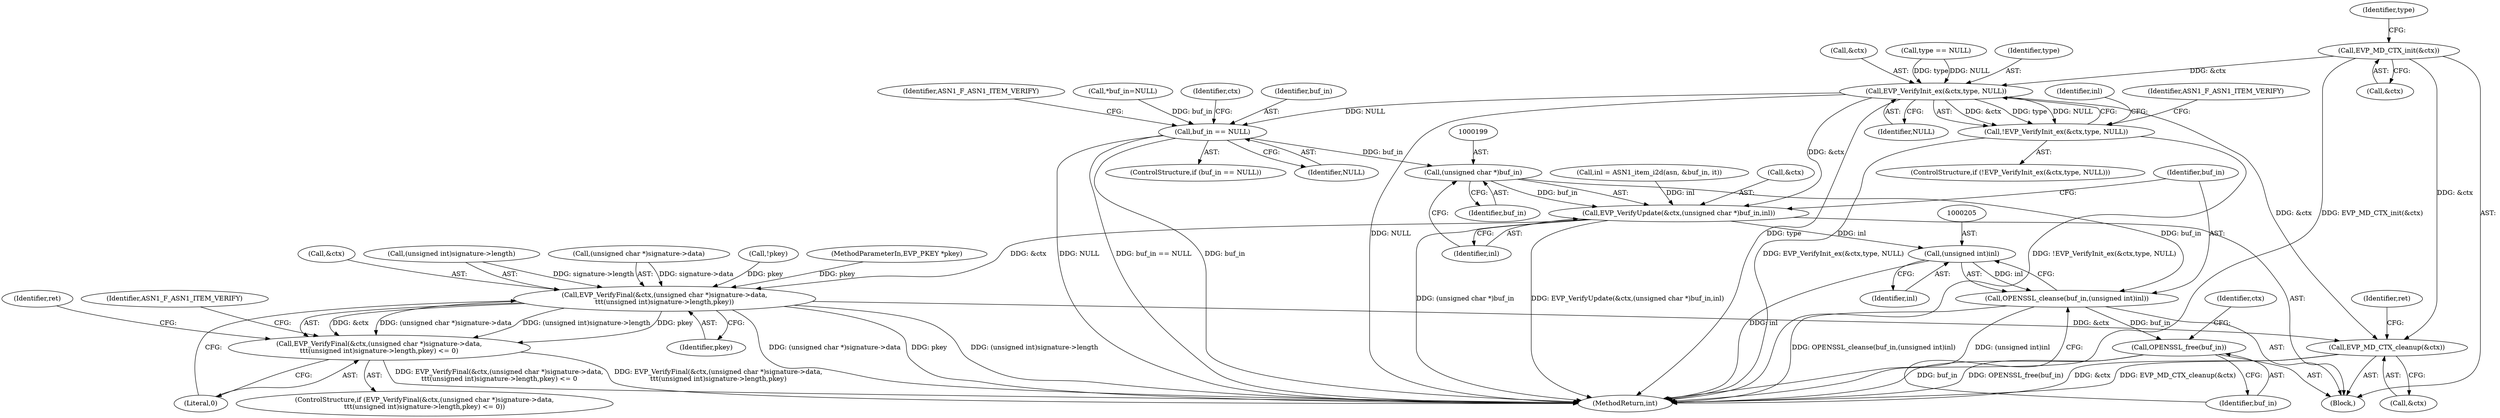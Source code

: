 digraph "0_openssl_ebc71865f0506a293242bd4aec97cdc7a8ef24b0@API" {
"1000138" [label="(Call,EVP_MD_CTX_init(&ctx))"];
"1000166" [label="(Call,EVP_VerifyInit_ex(&ctx,type, NULL))"];
"1000165" [label="(Call,!EVP_VerifyInit_ex(&ctx,type, NULL))"];
"1000187" [label="(Call,buf_in == NULL)"];
"1000198" [label="(Call,(unsigned char *)buf_in)"];
"1000195" [label="(Call,EVP_VerifyUpdate(&ctx,(unsigned char *)buf_in,inl))"];
"1000204" [label="(Call,(unsigned int)inl)"];
"1000202" [label="(Call,OPENSSL_cleanse(buf_in,(unsigned int)inl))"];
"1000207" [label="(Call,OPENSSL_free(buf_in))"];
"1000211" [label="(Call,EVP_VerifyFinal(&ctx,(unsigned char *)signature->data,\n\t\t\t(unsigned int)signature->length,pkey))"];
"1000210" [label="(Call,EVP_VerifyFinal(&ctx,(unsigned char *)signature->data,\n\t\t\t(unsigned int)signature->length,pkey) <= 0)"];
"1000238" [label="(Call,EVP_MD_CTX_cleanup(&ctx))"];
"1000204" [label="(Call,(unsigned int)inl)"];
"1000238" [label="(Call,EVP_MD_CTX_cleanup(&ctx))"];
"1000197" [label="(Identifier,ctx)"];
"1000164" [label="(ControlStructure,if (!EVP_VerifyInit_ex(&ctx,type, NULL)))"];
"1000225" [label="(Literal,0)"];
"1000138" [label="(Call,EVP_MD_CTX_init(&ctx))"];
"1000170" [label="(Identifier,NULL)"];
"1000165" [label="(Call,!EVP_VerifyInit_ex(&ctx,type, NULL))"];
"1000239" [label="(Call,&ctx)"];
"1000210" [label="(Call,EVP_VerifyFinal(&ctx,(unsigned char *)signature->data,\n\t\t\t(unsigned int)signature->length,pkey) <= 0)"];
"1000203" [label="(Identifier,buf_in)"];
"1000195" [label="(Call,EVP_VerifyUpdate(&ctx,(unsigned char *)buf_in,inl))"];
"1000180" [label="(Identifier,inl)"];
"1000201" [label="(Identifier,inl)"];
"1000202" [label="(Call,OPENSSL_cleanse(buf_in,(unsigned int)inl))"];
"1000213" [label="(Identifier,ctx)"];
"1000219" [label="(Call,(unsigned int)signature->length)"];
"1000173" [label="(Identifier,ASN1_F_ASN1_ITEM_VERIFY)"];
"1000198" [label="(Call,(unsigned char *)buf_in)"];
"1000179" [label="(Call,inl = ASN1_item_i2d(asn, &buf_in, it))"];
"1000228" [label="(Identifier,ASN1_F_ASN1_ITEM_VERIFY)"];
"1000224" [label="(Identifier,pkey)"];
"1000166" [label="(Call,EVP_VerifyInit_ex(&ctx,type, NULL))"];
"1000200" [label="(Identifier,buf_in)"];
"1000189" [label="(Identifier,NULL)"];
"1000214" [label="(Call,(unsigned char *)signature->data)"];
"1000209" [label="(ControlStructure,if (EVP_VerifyFinal(&ctx,(unsigned char *)signature->data,\n\t\t\t(unsigned int)signature->length,pkey) <= 0))"];
"1000207" [label="(Call,OPENSSL_free(buf_in))"];
"1000129" [label="(Call,!pkey)"];
"1000167" [label="(Call,&ctx)"];
"1000188" [label="(Identifier,buf_in)"];
"1000110" [label="(Block,)"];
"1000187" [label="(Call,buf_in == NULL)"];
"1000109" [label="(MethodParameterIn,EVP_PKEY *pkey)"];
"1000235" [label="(Identifier,ret)"];
"1000192" [label="(Identifier,ASN1_F_ASN1_ITEM_VERIFY)"];
"1000211" [label="(Call,EVP_VerifyFinal(&ctx,(unsigned char *)signature->data,\n\t\t\t(unsigned int)signature->length,pkey))"];
"1000142" [label="(Call,type == NULL)"];
"1000117" [label="(Call,*buf_in=NULL)"];
"1000169" [label="(Identifier,type)"];
"1000242" [label="(Identifier,ret)"];
"1000206" [label="(Identifier,inl)"];
"1000143" [label="(Identifier,type)"];
"1000208" [label="(Identifier,buf_in)"];
"1000139" [label="(Call,&ctx)"];
"1000243" [label="(MethodReturn,int)"];
"1000186" [label="(ControlStructure,if (buf_in == NULL))"];
"1000212" [label="(Call,&ctx)"];
"1000196" [label="(Call,&ctx)"];
"1000138" -> "1000110"  [label="AST: "];
"1000138" -> "1000139"  [label="CFG: "];
"1000139" -> "1000138"  [label="AST: "];
"1000143" -> "1000138"  [label="CFG: "];
"1000138" -> "1000243"  [label="DDG: EVP_MD_CTX_init(&ctx)"];
"1000138" -> "1000166"  [label="DDG: &ctx"];
"1000138" -> "1000238"  [label="DDG: &ctx"];
"1000166" -> "1000165"  [label="AST: "];
"1000166" -> "1000170"  [label="CFG: "];
"1000167" -> "1000166"  [label="AST: "];
"1000169" -> "1000166"  [label="AST: "];
"1000170" -> "1000166"  [label="AST: "];
"1000165" -> "1000166"  [label="CFG: "];
"1000166" -> "1000243"  [label="DDG: NULL"];
"1000166" -> "1000243"  [label="DDG: type"];
"1000166" -> "1000165"  [label="DDG: &ctx"];
"1000166" -> "1000165"  [label="DDG: type"];
"1000166" -> "1000165"  [label="DDG: NULL"];
"1000142" -> "1000166"  [label="DDG: type"];
"1000142" -> "1000166"  [label="DDG: NULL"];
"1000166" -> "1000187"  [label="DDG: NULL"];
"1000166" -> "1000195"  [label="DDG: &ctx"];
"1000166" -> "1000238"  [label="DDG: &ctx"];
"1000165" -> "1000164"  [label="AST: "];
"1000173" -> "1000165"  [label="CFG: "];
"1000180" -> "1000165"  [label="CFG: "];
"1000165" -> "1000243"  [label="DDG: EVP_VerifyInit_ex(&ctx,type, NULL)"];
"1000165" -> "1000243"  [label="DDG: !EVP_VerifyInit_ex(&ctx,type, NULL)"];
"1000187" -> "1000186"  [label="AST: "];
"1000187" -> "1000189"  [label="CFG: "];
"1000188" -> "1000187"  [label="AST: "];
"1000189" -> "1000187"  [label="AST: "];
"1000192" -> "1000187"  [label="CFG: "];
"1000197" -> "1000187"  [label="CFG: "];
"1000187" -> "1000243"  [label="DDG: buf_in"];
"1000187" -> "1000243"  [label="DDG: buf_in == NULL"];
"1000187" -> "1000243"  [label="DDG: NULL"];
"1000117" -> "1000187"  [label="DDG: buf_in"];
"1000187" -> "1000198"  [label="DDG: buf_in"];
"1000198" -> "1000195"  [label="AST: "];
"1000198" -> "1000200"  [label="CFG: "];
"1000199" -> "1000198"  [label="AST: "];
"1000200" -> "1000198"  [label="AST: "];
"1000201" -> "1000198"  [label="CFG: "];
"1000198" -> "1000195"  [label="DDG: buf_in"];
"1000198" -> "1000202"  [label="DDG: buf_in"];
"1000195" -> "1000110"  [label="AST: "];
"1000195" -> "1000201"  [label="CFG: "];
"1000196" -> "1000195"  [label="AST: "];
"1000201" -> "1000195"  [label="AST: "];
"1000203" -> "1000195"  [label="CFG: "];
"1000195" -> "1000243"  [label="DDG: EVP_VerifyUpdate(&ctx,(unsigned char *)buf_in,inl)"];
"1000195" -> "1000243"  [label="DDG: (unsigned char *)buf_in"];
"1000179" -> "1000195"  [label="DDG: inl"];
"1000195" -> "1000204"  [label="DDG: inl"];
"1000195" -> "1000211"  [label="DDG: &ctx"];
"1000204" -> "1000202"  [label="AST: "];
"1000204" -> "1000206"  [label="CFG: "];
"1000205" -> "1000204"  [label="AST: "];
"1000206" -> "1000204"  [label="AST: "];
"1000202" -> "1000204"  [label="CFG: "];
"1000204" -> "1000243"  [label="DDG: inl"];
"1000204" -> "1000202"  [label="DDG: inl"];
"1000202" -> "1000110"  [label="AST: "];
"1000203" -> "1000202"  [label="AST: "];
"1000208" -> "1000202"  [label="CFG: "];
"1000202" -> "1000243"  [label="DDG: OPENSSL_cleanse(buf_in,(unsigned int)inl)"];
"1000202" -> "1000243"  [label="DDG: (unsigned int)inl"];
"1000202" -> "1000207"  [label="DDG: buf_in"];
"1000207" -> "1000110"  [label="AST: "];
"1000207" -> "1000208"  [label="CFG: "];
"1000208" -> "1000207"  [label="AST: "];
"1000213" -> "1000207"  [label="CFG: "];
"1000207" -> "1000243"  [label="DDG: buf_in"];
"1000207" -> "1000243"  [label="DDG: OPENSSL_free(buf_in)"];
"1000211" -> "1000210"  [label="AST: "];
"1000211" -> "1000224"  [label="CFG: "];
"1000212" -> "1000211"  [label="AST: "];
"1000214" -> "1000211"  [label="AST: "];
"1000219" -> "1000211"  [label="AST: "];
"1000224" -> "1000211"  [label="AST: "];
"1000225" -> "1000211"  [label="CFG: "];
"1000211" -> "1000243"  [label="DDG: (unsigned int)signature->length"];
"1000211" -> "1000243"  [label="DDG: (unsigned char *)signature->data"];
"1000211" -> "1000243"  [label="DDG: pkey"];
"1000211" -> "1000210"  [label="DDG: &ctx"];
"1000211" -> "1000210"  [label="DDG: (unsigned char *)signature->data"];
"1000211" -> "1000210"  [label="DDG: (unsigned int)signature->length"];
"1000211" -> "1000210"  [label="DDG: pkey"];
"1000214" -> "1000211"  [label="DDG: signature->data"];
"1000219" -> "1000211"  [label="DDG: signature->length"];
"1000129" -> "1000211"  [label="DDG: pkey"];
"1000109" -> "1000211"  [label="DDG: pkey"];
"1000211" -> "1000238"  [label="DDG: &ctx"];
"1000210" -> "1000209"  [label="AST: "];
"1000210" -> "1000225"  [label="CFG: "];
"1000225" -> "1000210"  [label="AST: "];
"1000228" -> "1000210"  [label="CFG: "];
"1000235" -> "1000210"  [label="CFG: "];
"1000210" -> "1000243"  [label="DDG: EVP_VerifyFinal(&ctx,(unsigned char *)signature->data,\n\t\t\t(unsigned int)signature->length,pkey) <= 0"];
"1000210" -> "1000243"  [label="DDG: EVP_VerifyFinal(&ctx,(unsigned char *)signature->data,\n\t\t\t(unsigned int)signature->length,pkey)"];
"1000238" -> "1000110"  [label="AST: "];
"1000238" -> "1000239"  [label="CFG: "];
"1000239" -> "1000238"  [label="AST: "];
"1000242" -> "1000238"  [label="CFG: "];
"1000238" -> "1000243"  [label="DDG: &ctx"];
"1000238" -> "1000243"  [label="DDG: EVP_MD_CTX_cleanup(&ctx)"];
}
